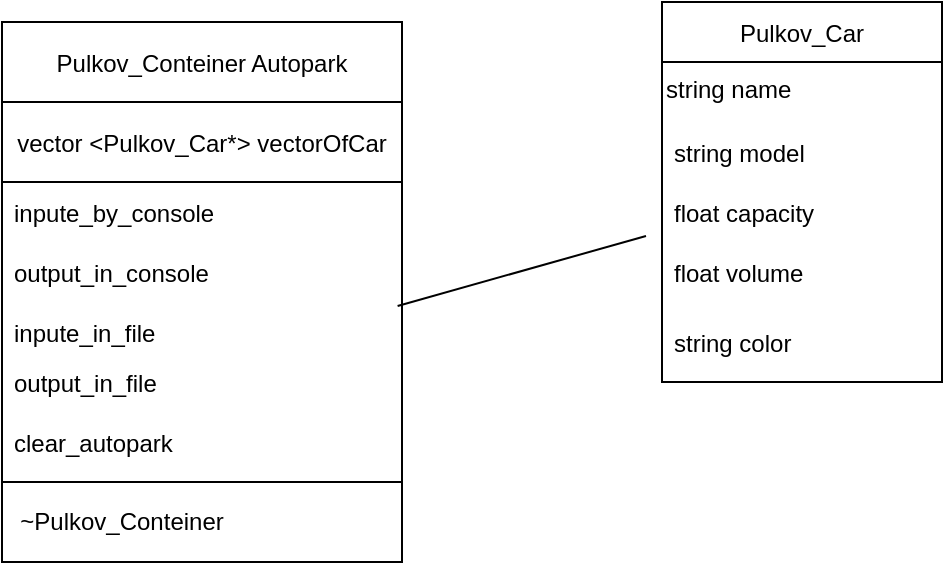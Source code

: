 <mxfile version="15.3.4" type="github">
  <diagram id="JEh3vK46HtA982dpS28k" name="Pulkov_diagram">
    <mxGraphModel dx="1422" dy="747" grid="1" gridSize="10" guides="1" tooltips="1" connect="1" arrows="1" fold="1" page="1" pageScale="1" pageWidth="827" pageHeight="1169" math="0" shadow="0">
      <root>
        <mxCell id="0" />
        <mxCell id="1" parent="0" />
        <mxCell id="PA0tGY1dgC784FgvR_mz-3" value="Pulkov_Conteiner Autopark" style="swimlane;fontStyle=0;childLayout=stackLayout;horizontal=1;startSize=40;horizontalStack=0;resizeParent=1;resizeParentMax=0;resizeLast=0;collapsible=1;marginBottom=0;hachureGap=4;pointerEvents=0;" vertex="1" parent="1">
          <mxGeometry x="140" y="200" width="200" height="230" as="geometry" />
        </mxCell>
        <mxCell id="PA0tGY1dgC784FgvR_mz-7" value="vector &lt;Pulkov_Car*&gt; vectorOfCar" style="swimlane;fontStyle=0;childLayout=stackLayout;horizontal=1;startSize=40;horizontalStack=0;resizeParent=1;resizeParentMax=0;resizeLast=0;collapsible=1;marginBottom=0;hachureGap=4;pointerEvents=0;" vertex="1" parent="PA0tGY1dgC784FgvR_mz-3">
          <mxGeometry y="40" width="200" height="190" as="geometry" />
        </mxCell>
        <mxCell id="PA0tGY1dgC784FgvR_mz-8" value="inpute_by_console" style="text;strokeColor=none;fillColor=none;align=left;verticalAlign=middle;spacingLeft=4;spacingRight=4;overflow=hidden;points=[[0,0.5],[1,0.5]];portConstraint=eastwest;rotatable=0;" vertex="1" parent="PA0tGY1dgC784FgvR_mz-7">
          <mxGeometry y="40" width="200" height="30" as="geometry" />
        </mxCell>
        <mxCell id="PA0tGY1dgC784FgvR_mz-9" value="output_in_console" style="text;strokeColor=none;fillColor=none;align=left;verticalAlign=middle;spacingLeft=4;spacingRight=4;overflow=hidden;points=[[0,0.5],[1,0.5]];portConstraint=eastwest;rotatable=0;" vertex="1" parent="PA0tGY1dgC784FgvR_mz-7">
          <mxGeometry y="70" width="200" height="30" as="geometry" />
        </mxCell>
        <mxCell id="PA0tGY1dgC784FgvR_mz-25" value="inpute_in_file" style="text;strokeColor=none;fillColor=none;align=left;verticalAlign=middle;spacingLeft=4;spacingRight=4;overflow=hidden;points=[[0,0.5],[1,0.5]];portConstraint=eastwest;rotatable=0;" vertex="1" parent="PA0tGY1dgC784FgvR_mz-7">
          <mxGeometry y="100" width="200" height="30" as="geometry" />
        </mxCell>
        <mxCell id="PA0tGY1dgC784FgvR_mz-26" value="output_in_file" style="text;strokeColor=none;fillColor=none;align=left;verticalAlign=middle;spacingLeft=4;spacingRight=4;overflow=hidden;points=[[0,0.5],[1,0.5]];portConstraint=eastwest;rotatable=0;" vertex="1" parent="PA0tGY1dgC784FgvR_mz-7">
          <mxGeometry y="130" width="200" height="20" as="geometry" />
        </mxCell>
        <mxCell id="PA0tGY1dgC784FgvR_mz-10" value="clear_autopark" style="text;strokeColor=none;fillColor=none;align=left;verticalAlign=middle;spacingLeft=4;spacingRight=4;overflow=hidden;points=[[0,0.5],[1,0.5]];portConstraint=eastwest;rotatable=0;" vertex="1" parent="PA0tGY1dgC784FgvR_mz-7">
          <mxGeometry y="150" width="200" height="40" as="geometry" />
        </mxCell>
        <mxCell id="PA0tGY1dgC784FgvR_mz-27" value="" style="endArrow=none;html=1;startSize=14;endSize=14;sourcePerimeterSpacing=8;targetPerimeterSpacing=8;exitX=0.989;exitY=0.067;exitDx=0;exitDy=0;exitPerimeter=0;" edge="1" parent="1" source="PA0tGY1dgC784FgvR_mz-25" target="PA0tGY1dgC784FgvR_mz-28">
          <mxGeometry width="50" height="50" relative="1" as="geometry">
            <mxPoint x="390" y="390" as="sourcePoint" />
            <mxPoint x="440" y="340" as="targetPoint" />
          </mxGeometry>
        </mxCell>
        <mxCell id="PA0tGY1dgC784FgvR_mz-28" value="Pulkov_Car" style="swimlane;fontStyle=0;childLayout=stackLayout;horizontal=1;startSize=30;horizontalStack=0;resizeParent=1;resizeParentMax=0;resizeLast=0;collapsible=1;marginBottom=0;hachureGap=4;pointerEvents=0;" vertex="1" parent="1">
          <mxGeometry x="470" y="190" width="140" height="190" as="geometry" />
        </mxCell>
        <mxCell id="PA0tGY1dgC784FgvR_mz-38" value="string name" style="text;whiteSpace=wrap;html=1;" vertex="1" parent="PA0tGY1dgC784FgvR_mz-28">
          <mxGeometry y="30" width="140" height="30" as="geometry" />
        </mxCell>
        <mxCell id="PA0tGY1dgC784FgvR_mz-36" value="string model" style="text;strokeColor=none;fillColor=none;align=left;verticalAlign=middle;spacingLeft=4;spacingRight=4;overflow=hidden;points=[[0,0.5],[1,0.5]];portConstraint=eastwest;rotatable=0;" vertex="1" parent="PA0tGY1dgC784FgvR_mz-28">
          <mxGeometry y="60" width="140" height="30" as="geometry" />
        </mxCell>
        <mxCell id="PA0tGY1dgC784FgvR_mz-32" value="float capacity" style="text;strokeColor=none;fillColor=none;align=left;verticalAlign=middle;spacingLeft=4;spacingRight=4;overflow=hidden;points=[[0,0.5],[1,0.5]];portConstraint=eastwest;rotatable=0;" vertex="1" parent="PA0tGY1dgC784FgvR_mz-28">
          <mxGeometry y="90" width="140" height="30" as="geometry" />
        </mxCell>
        <mxCell id="PA0tGY1dgC784FgvR_mz-37" value="float volume" style="text;strokeColor=none;fillColor=none;align=left;verticalAlign=middle;spacingLeft=4;spacingRight=4;overflow=hidden;points=[[0,0.5],[1,0.5]];portConstraint=eastwest;rotatable=0;" vertex="1" parent="PA0tGY1dgC784FgvR_mz-28">
          <mxGeometry y="120" width="140" height="30" as="geometry" />
        </mxCell>
        <mxCell id="PA0tGY1dgC784FgvR_mz-33" value="string color" style="text;strokeColor=none;fillColor=none;align=left;verticalAlign=middle;spacingLeft=4;spacingRight=4;overflow=hidden;points=[[0,0.5],[1,0.5]];portConstraint=eastwest;rotatable=0;" vertex="1" parent="PA0tGY1dgC784FgvR_mz-28">
          <mxGeometry y="150" width="140" height="40" as="geometry" />
        </mxCell>
        <mxCell id="PA0tGY1dgC784FgvR_mz-39" value="" style="swimlane;startSize=0;hachureGap=4;pointerEvents=0;" vertex="1" parent="1">
          <mxGeometry x="140" y="430" width="200" height="40" as="geometry" />
        </mxCell>
        <mxCell id="PA0tGY1dgC784FgvR_mz-40" value="~Pulkov_Conteiner" style="text;html=1;strokeColor=none;fillColor=none;align=center;verticalAlign=middle;whiteSpace=wrap;rounded=0;hachureGap=4;pointerEvents=0;" vertex="1" parent="PA0tGY1dgC784FgvR_mz-39">
          <mxGeometry x="40" y="10" width="40" height="20" as="geometry" />
        </mxCell>
      </root>
    </mxGraphModel>
  </diagram>
</mxfile>
